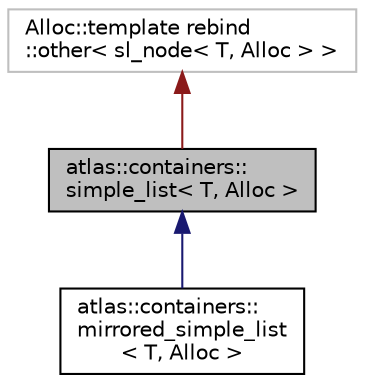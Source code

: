 digraph "atlas::containers::simple_list&lt; T, Alloc &gt;"
{
  edge [fontname="Helvetica",fontsize="10",labelfontname="Helvetica",labelfontsize="10"];
  node [fontname="Helvetica",fontsize="10",shape=record];
  Node1 [label="atlas::containers::\lsimple_list\< T, Alloc \>",height=0.2,width=0.4,color="black", fillcolor="grey75", style="filled", fontcolor="black"];
  Node2 -> Node1 [dir="back",color="firebrick4",fontsize="10",style="solid",fontname="Helvetica"];
  Node2 [label="Alloc::template rebind\l::other\< sl_node\< T, Alloc \> \>",height=0.2,width=0.4,color="grey75", fillcolor="white", style="filled"];
  Node1 -> Node3 [dir="back",color="midnightblue",fontsize="10",style="solid",fontname="Helvetica"];
  Node3 [label="atlas::containers::\lmirrored_simple_list\l\< T, Alloc \>",height=0.2,width=0.4,color="black", fillcolor="white", style="filled",URL="$classatlas_1_1containers_1_1mirrored__simple__list.html"];
}
